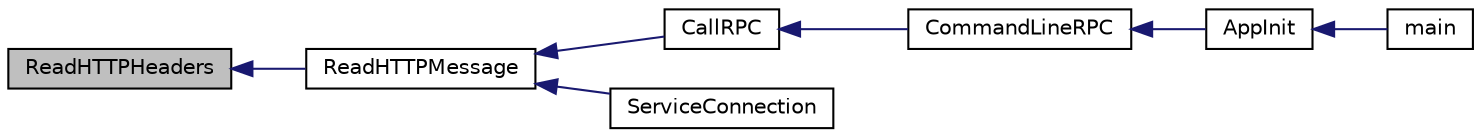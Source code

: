 digraph "ReadHTTPHeaders"
{
  edge [fontname="Helvetica",fontsize="10",labelfontname="Helvetica",labelfontsize="10"];
  node [fontname="Helvetica",fontsize="10",shape=record];
  rankdir="LR";
  Node85 [label="ReadHTTPHeaders",height=0.2,width=0.4,color="black", fillcolor="grey75", style="filled", fontcolor="black"];
  Node85 -> Node86 [dir="back",color="midnightblue",fontsize="10",style="solid",fontname="Helvetica"];
  Node86 [label="ReadHTTPMessage",height=0.2,width=0.4,color="black", fillcolor="white", style="filled",URL="$rpcprotocol_8cpp.html#a04ef20cccddfd1505806982c3c232325"];
  Node86 -> Node87 [dir="back",color="midnightblue",fontsize="10",style="solid",fontname="Helvetica"];
  Node87 [label="CallRPC",height=0.2,width=0.4,color="black", fillcolor="white", style="filled",URL="$rpcclient_8cpp.html#ae0b4394f271db49671cf894dbe94c484"];
  Node87 -> Node88 [dir="back",color="midnightblue",fontsize="10",style="solid",fontname="Helvetica"];
  Node88 [label="CommandLineRPC",height=0.2,width=0.4,color="black", fillcolor="white", style="filled",URL="$rpcclient_8h.html#a4ee23259648a971c9c05aeff8b545a6d"];
  Node88 -> Node89 [dir="back",color="midnightblue",fontsize="10",style="solid",fontname="Helvetica"];
  Node89 [label="AppInit",height=0.2,width=0.4,color="black", fillcolor="white", style="filled",URL="$iond_8cpp.html#ac59316b767e6984e1285f0531275286b"];
  Node89 -> Node90 [dir="back",color="midnightblue",fontsize="10",style="solid",fontname="Helvetica"];
  Node90 [label="main",height=0.2,width=0.4,color="black", fillcolor="white", style="filled",URL="$iond_8cpp.html#a0ddf1224851353fc92bfbff6f499fa97"];
  Node86 -> Node91 [dir="back",color="midnightblue",fontsize="10",style="solid",fontname="Helvetica"];
  Node91 [label="ServiceConnection",height=0.2,width=0.4,color="black", fillcolor="white", style="filled",URL="$rpcserver_8cpp.html#adda5af922ba2f27c9f6219394d3c4f4c"];
}
